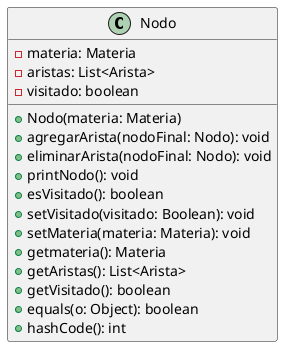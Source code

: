 @startuml
class Nodo {
    - materia: Materia
    - aristas: List<Arista>
    - visitado: boolean

    + Nodo(materia: Materia)
    + agregarArista(nodoFinal: Nodo): void
    + eliminarArista(nodoFinal: Nodo): void
    + printNodo(): void
    + esVisitado(): boolean
    + setVisitado(visitado: Boolean): void
    + setMateria(materia: Materia): void
    + getmateria(): Materia
    + getAristas(): List<Arista>
    + getVisitado(): boolean
    + equals(o: Object): boolean
    + hashCode(): int
}
@enduml
